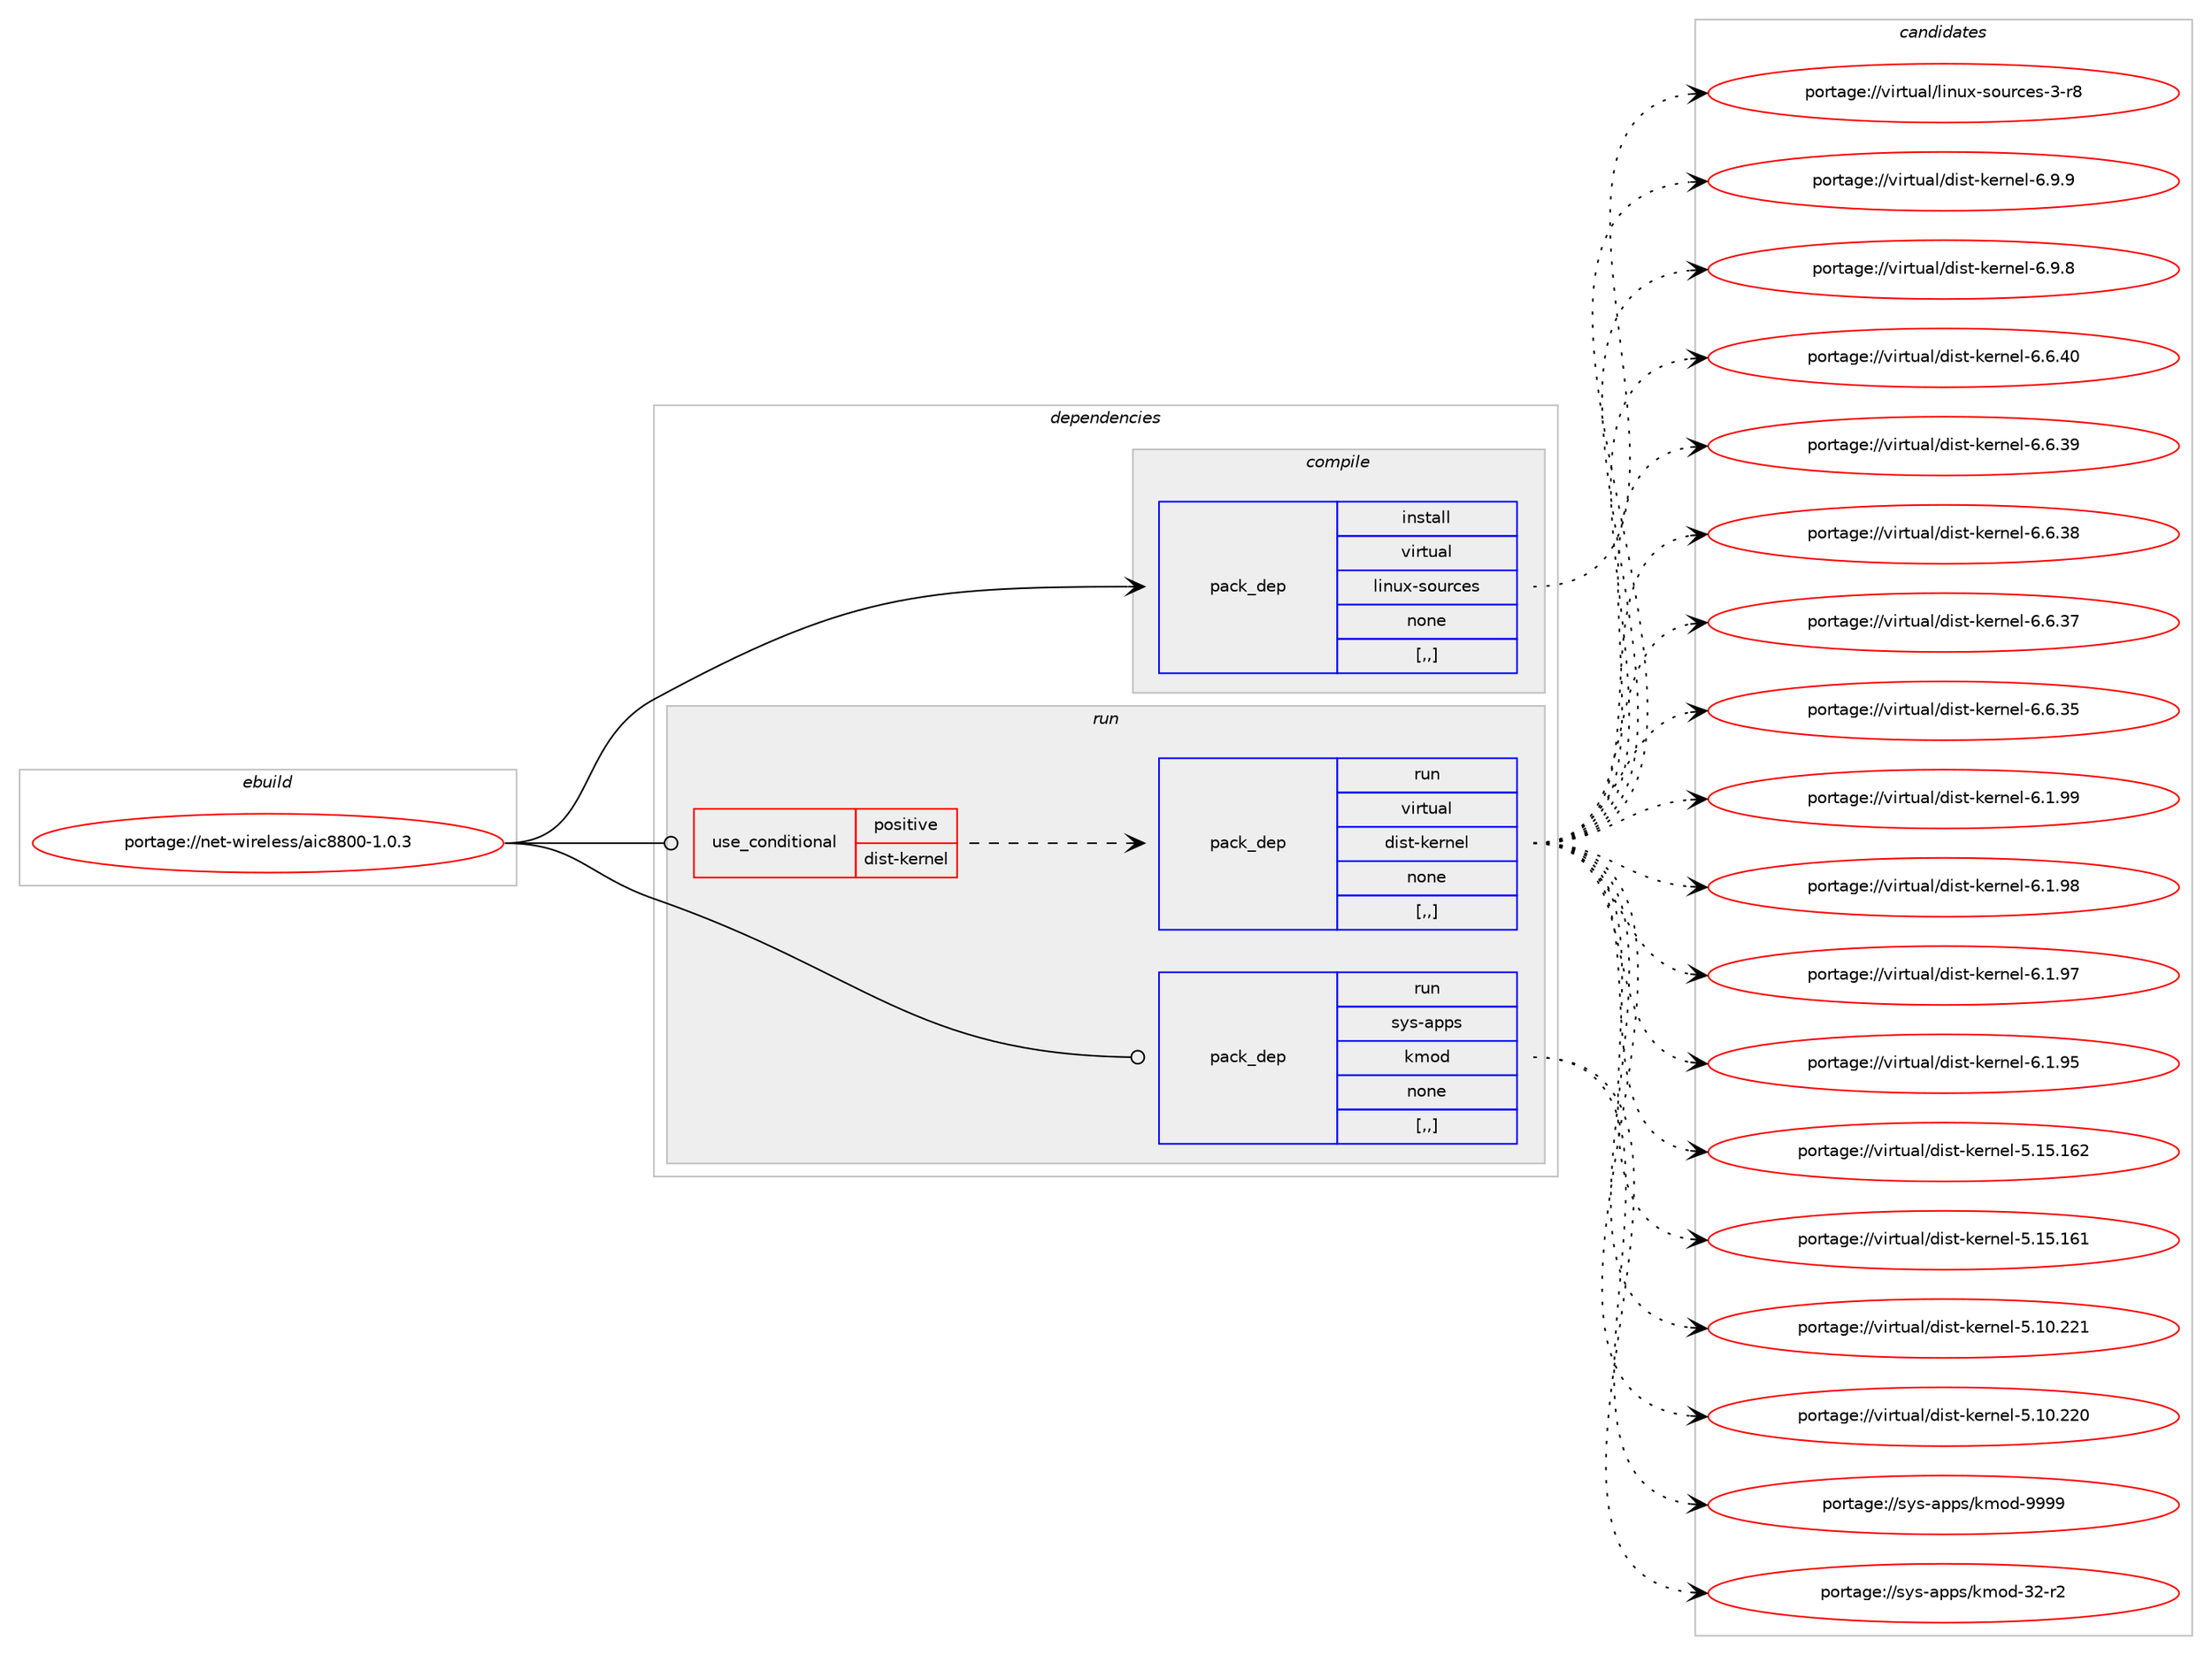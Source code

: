 digraph prolog {

# *************
# Graph options
# *************

newrank=true;
concentrate=true;
compound=true;
graph [rankdir=LR,fontname=Helvetica,fontsize=10,ranksep=1.5];#, ranksep=2.5, nodesep=0.2];
edge  [arrowhead=vee];
node  [fontname=Helvetica,fontsize=10];

# **********
# The ebuild
# **********

subgraph cluster_leftcol {
color=gray;
rank=same;
label=<<i>ebuild</i>>;
id [label="portage://net-wireless/aic8800-1.0.3", color=red, width=4, href="../net-wireless/aic8800-1.0.3.svg"];
}

# ****************
# The dependencies
# ****************

subgraph cluster_midcol {
color=gray;
label=<<i>dependencies</i>>;
subgraph cluster_compile {
fillcolor="#eeeeee";
style=filled;
label=<<i>compile</i>>;
subgraph pack280227 {
dependency385027 [label=<<TABLE BORDER="0" CELLBORDER="1" CELLSPACING="0" CELLPADDING="4" WIDTH="220"><TR><TD ROWSPAN="6" CELLPADDING="30">pack_dep</TD></TR><TR><TD WIDTH="110">install</TD></TR><TR><TD>virtual</TD></TR><TR><TD>linux-sources</TD></TR><TR><TD>none</TD></TR><TR><TD>[,,]</TD></TR></TABLE>>, shape=none, color=blue];
}
id:e -> dependency385027:w [weight=20,style="solid",arrowhead="vee"];
}
subgraph cluster_compileandrun {
fillcolor="#eeeeee";
style=filled;
label=<<i>compile and run</i>>;
}
subgraph cluster_run {
fillcolor="#eeeeee";
style=filled;
label=<<i>run</i>>;
subgraph cond102014 {
dependency385028 [label=<<TABLE BORDER="0" CELLBORDER="1" CELLSPACING="0" CELLPADDING="4"><TR><TD ROWSPAN="3" CELLPADDING="10">use_conditional</TD></TR><TR><TD>positive</TD></TR><TR><TD>dist-kernel</TD></TR></TABLE>>, shape=none, color=red];
subgraph pack280228 {
dependency385029 [label=<<TABLE BORDER="0" CELLBORDER="1" CELLSPACING="0" CELLPADDING="4" WIDTH="220"><TR><TD ROWSPAN="6" CELLPADDING="30">pack_dep</TD></TR><TR><TD WIDTH="110">run</TD></TR><TR><TD>virtual</TD></TR><TR><TD>dist-kernel</TD></TR><TR><TD>none</TD></TR><TR><TD>[,,]</TD></TR></TABLE>>, shape=none, color=blue];
}
dependency385028:e -> dependency385029:w [weight=20,style="dashed",arrowhead="vee"];
}
id:e -> dependency385028:w [weight=20,style="solid",arrowhead="odot"];
subgraph pack280229 {
dependency385030 [label=<<TABLE BORDER="0" CELLBORDER="1" CELLSPACING="0" CELLPADDING="4" WIDTH="220"><TR><TD ROWSPAN="6" CELLPADDING="30">pack_dep</TD></TR><TR><TD WIDTH="110">run</TD></TR><TR><TD>sys-apps</TD></TR><TR><TD>kmod</TD></TR><TR><TD>none</TD></TR><TR><TD>[,,]</TD></TR></TABLE>>, shape=none, color=blue];
}
id:e -> dependency385030:w [weight=20,style="solid",arrowhead="odot"];
}
}

# **************
# The candidates
# **************

subgraph cluster_choices {
rank=same;
color=gray;
label=<<i>candidates</i>>;

subgraph choice280227 {
color=black;
nodesep=1;
choice1181051141161179710847108105110117120451151111171149910111545514511456 [label="portage://virtual/linux-sources-3-r8", color=red, width=4,href="../virtual/linux-sources-3-r8.svg"];
dependency385027:e -> choice1181051141161179710847108105110117120451151111171149910111545514511456:w [style=dotted,weight="100"];
}
subgraph choice280228 {
color=black;
nodesep=1;
choice118105114116117971084710010511511645107101114110101108455446574657 [label="portage://virtual/dist-kernel-6.9.9", color=red, width=4,href="../virtual/dist-kernel-6.9.9.svg"];
choice118105114116117971084710010511511645107101114110101108455446574656 [label="portage://virtual/dist-kernel-6.9.8", color=red, width=4,href="../virtual/dist-kernel-6.9.8.svg"];
choice11810511411611797108471001051151164510710111411010110845544654465248 [label="portage://virtual/dist-kernel-6.6.40", color=red, width=4,href="../virtual/dist-kernel-6.6.40.svg"];
choice11810511411611797108471001051151164510710111411010110845544654465157 [label="portage://virtual/dist-kernel-6.6.39", color=red, width=4,href="../virtual/dist-kernel-6.6.39.svg"];
choice11810511411611797108471001051151164510710111411010110845544654465156 [label="portage://virtual/dist-kernel-6.6.38", color=red, width=4,href="../virtual/dist-kernel-6.6.38.svg"];
choice11810511411611797108471001051151164510710111411010110845544654465155 [label="portage://virtual/dist-kernel-6.6.37", color=red, width=4,href="../virtual/dist-kernel-6.6.37.svg"];
choice11810511411611797108471001051151164510710111411010110845544654465153 [label="portage://virtual/dist-kernel-6.6.35", color=red, width=4,href="../virtual/dist-kernel-6.6.35.svg"];
choice11810511411611797108471001051151164510710111411010110845544649465757 [label="portage://virtual/dist-kernel-6.1.99", color=red, width=4,href="../virtual/dist-kernel-6.1.99.svg"];
choice11810511411611797108471001051151164510710111411010110845544649465756 [label="portage://virtual/dist-kernel-6.1.98", color=red, width=4,href="../virtual/dist-kernel-6.1.98.svg"];
choice11810511411611797108471001051151164510710111411010110845544649465755 [label="portage://virtual/dist-kernel-6.1.97", color=red, width=4,href="../virtual/dist-kernel-6.1.97.svg"];
choice11810511411611797108471001051151164510710111411010110845544649465753 [label="portage://virtual/dist-kernel-6.1.95", color=red, width=4,href="../virtual/dist-kernel-6.1.95.svg"];
choice118105114116117971084710010511511645107101114110101108455346495346495450 [label="portage://virtual/dist-kernel-5.15.162", color=red, width=4,href="../virtual/dist-kernel-5.15.162.svg"];
choice118105114116117971084710010511511645107101114110101108455346495346495449 [label="portage://virtual/dist-kernel-5.15.161", color=red, width=4,href="../virtual/dist-kernel-5.15.161.svg"];
choice118105114116117971084710010511511645107101114110101108455346494846505049 [label="portage://virtual/dist-kernel-5.10.221", color=red, width=4,href="../virtual/dist-kernel-5.10.221.svg"];
choice118105114116117971084710010511511645107101114110101108455346494846505048 [label="portage://virtual/dist-kernel-5.10.220", color=red, width=4,href="../virtual/dist-kernel-5.10.220.svg"];
dependency385029:e -> choice118105114116117971084710010511511645107101114110101108455446574657:w [style=dotted,weight="100"];
dependency385029:e -> choice118105114116117971084710010511511645107101114110101108455446574656:w [style=dotted,weight="100"];
dependency385029:e -> choice11810511411611797108471001051151164510710111411010110845544654465248:w [style=dotted,weight="100"];
dependency385029:e -> choice11810511411611797108471001051151164510710111411010110845544654465157:w [style=dotted,weight="100"];
dependency385029:e -> choice11810511411611797108471001051151164510710111411010110845544654465156:w [style=dotted,weight="100"];
dependency385029:e -> choice11810511411611797108471001051151164510710111411010110845544654465155:w [style=dotted,weight="100"];
dependency385029:e -> choice11810511411611797108471001051151164510710111411010110845544654465153:w [style=dotted,weight="100"];
dependency385029:e -> choice11810511411611797108471001051151164510710111411010110845544649465757:w [style=dotted,weight="100"];
dependency385029:e -> choice11810511411611797108471001051151164510710111411010110845544649465756:w [style=dotted,weight="100"];
dependency385029:e -> choice11810511411611797108471001051151164510710111411010110845544649465755:w [style=dotted,weight="100"];
dependency385029:e -> choice11810511411611797108471001051151164510710111411010110845544649465753:w [style=dotted,weight="100"];
dependency385029:e -> choice118105114116117971084710010511511645107101114110101108455346495346495450:w [style=dotted,weight="100"];
dependency385029:e -> choice118105114116117971084710010511511645107101114110101108455346495346495449:w [style=dotted,weight="100"];
dependency385029:e -> choice118105114116117971084710010511511645107101114110101108455346494846505049:w [style=dotted,weight="100"];
dependency385029:e -> choice118105114116117971084710010511511645107101114110101108455346494846505048:w [style=dotted,weight="100"];
}
subgraph choice280229 {
color=black;
nodesep=1;
choice1151211154597112112115471071091111004557575757 [label="portage://sys-apps/kmod-9999", color=red, width=4,href="../sys-apps/kmod-9999.svg"];
choice1151211154597112112115471071091111004551504511450 [label="portage://sys-apps/kmod-32-r2", color=red, width=4,href="../sys-apps/kmod-32-r2.svg"];
dependency385030:e -> choice1151211154597112112115471071091111004557575757:w [style=dotted,weight="100"];
dependency385030:e -> choice1151211154597112112115471071091111004551504511450:w [style=dotted,weight="100"];
}
}

}
